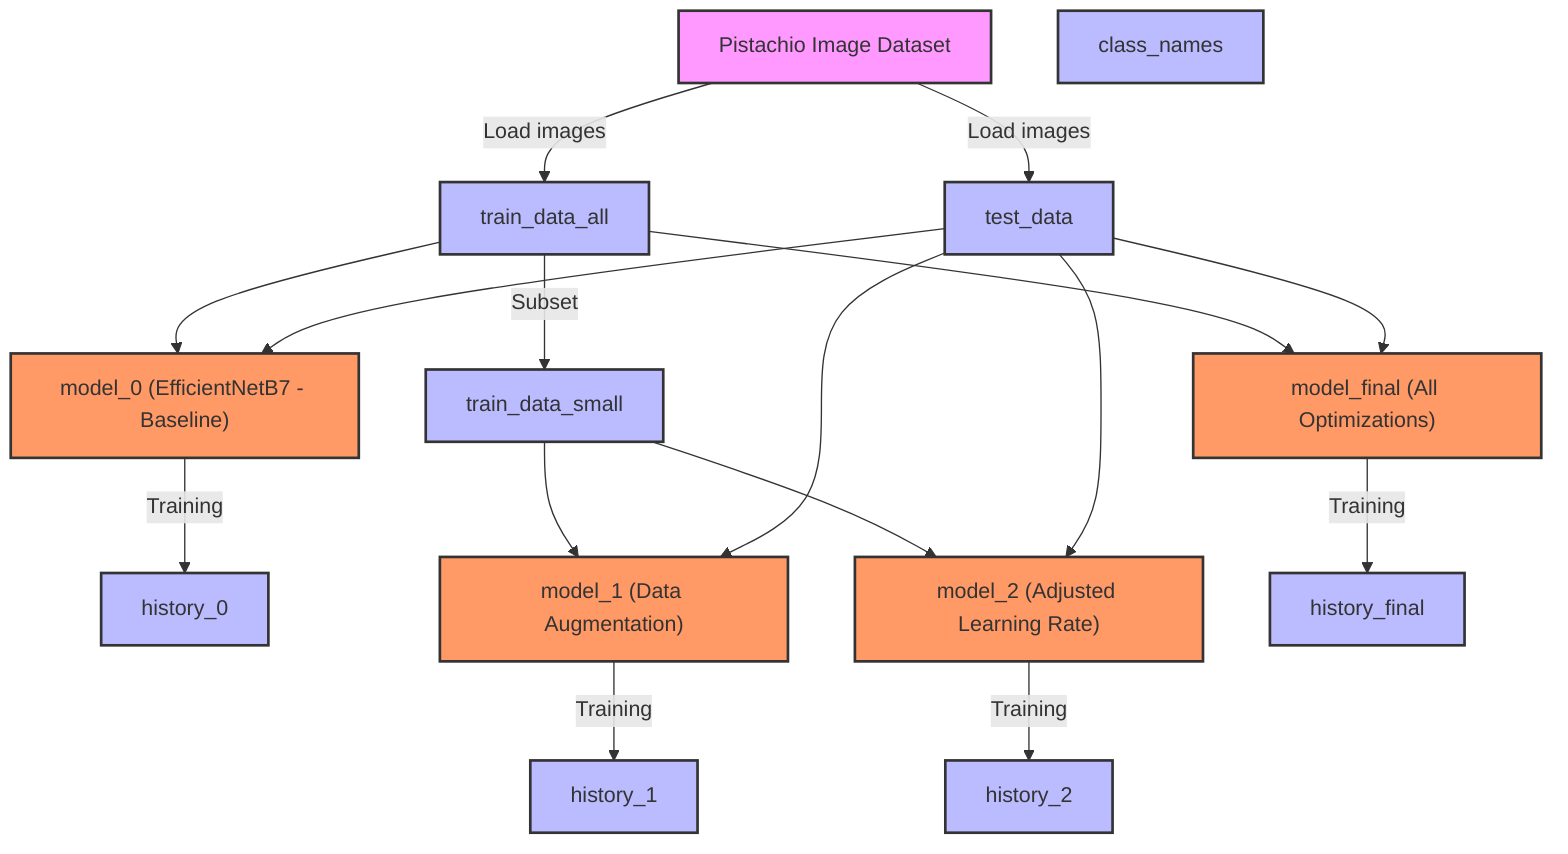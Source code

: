 flowchart TD

  %% Data Sources
  DS1["Pistachio Image Dataset"]:::dataSource
  
  %% Nodes
  A1["train_data_all"]:::dataVariable
  A2["test_data"]:::dataVariable
  A3["train_data_small"]:::dataVariable
  A4["class_names"]:::dataVariable
  B0["model_0 (EfficientNetB7 - Baseline)"]:::model
  C0["history_0"]:::dataVariable
  B1["model_1 (Data Augmentation)"]:::model
  C1["history_1"]:::dataVariable
  B2["model_2 (Adjusted Learning Rate)"]:::model
  C2["history_2"]:::dataVariable
  B3["model_final (All Optimizations)"]:::model
  C3["history_final"]:::dataVariable
  
  %% Style
  classDef dataSource fill:#f9f,stroke:#333,stroke-width:2px;
  classDef dataVariable fill:#bbf,stroke:#333,stroke-width:2px;
  classDef model fill:#f96,stroke:#333,stroke-width:2px;

  %% Data Flow
  DS1 -->|Load images| A1 & A2
  A1 -->|Subset| A3
  A1 --> B0
  A2 --> B0
  B0 -->|Training| C0
  
  A3 --> B1
  A2 --> B1
  B1 -->|Training| C1
  
  A3 --> B2
  A2 --> B2
  B2 -->|Training| C2
  
  A1 --> B3
  A2 --> B3
  B3 -->|Training| C3